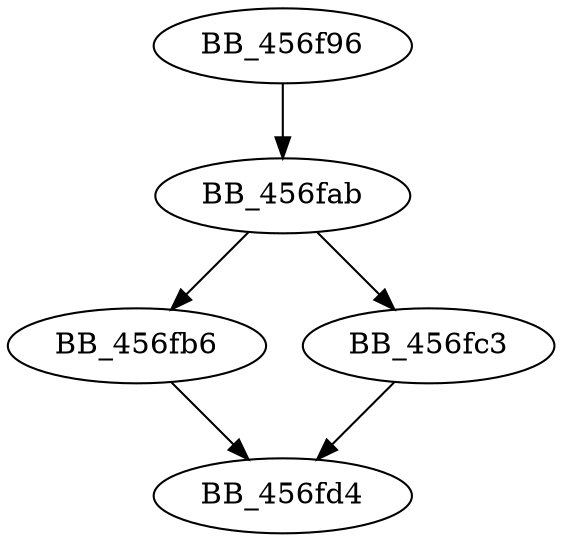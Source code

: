 DiGraph sub_456F96{
BB_456f96->BB_456fab
BB_456fab->BB_456fb6
BB_456fab->BB_456fc3
BB_456fb6->BB_456fd4
BB_456fc3->BB_456fd4
}
